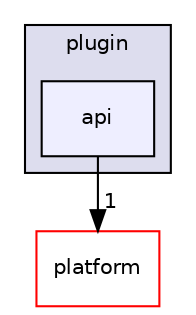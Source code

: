 digraph "bioexplorer/backend/plugins/Sonata/plugin/api" {
  compound=true
  node [ fontsize="10", fontname="Helvetica"];
  edge [ labelfontsize="10", labelfontname="Helvetica"];
  subgraph clusterdir_ad1e054ad47d824a391bc455c4fe0df7 {
    graph [ bgcolor="#ddddee", pencolor="black", label="plugin" fontname="Helvetica", fontsize="10", URL="dir_ad1e054ad47d824a391bc455c4fe0df7.html"]
  dir_3b7f3ace1299a9efd090ecc9021e4bb3 [shape=box, label="api", style="filled", fillcolor="#eeeeff", pencolor="black", URL="dir_3b7f3ace1299a9efd090ecc9021e4bb3.html"];
  }
  dir_c5a52a81292cf9a5167198f4f346d6d9 [shape=box label="platform" fillcolor="white" style="filled" color="red" URL="dir_c5a52a81292cf9a5167198f4f346d6d9.html"];
  dir_3b7f3ace1299a9efd090ecc9021e4bb3->dir_c5a52a81292cf9a5167198f4f346d6d9 [headlabel="1", labeldistance=1.5 headhref="dir_000031_000062.html"];
}
